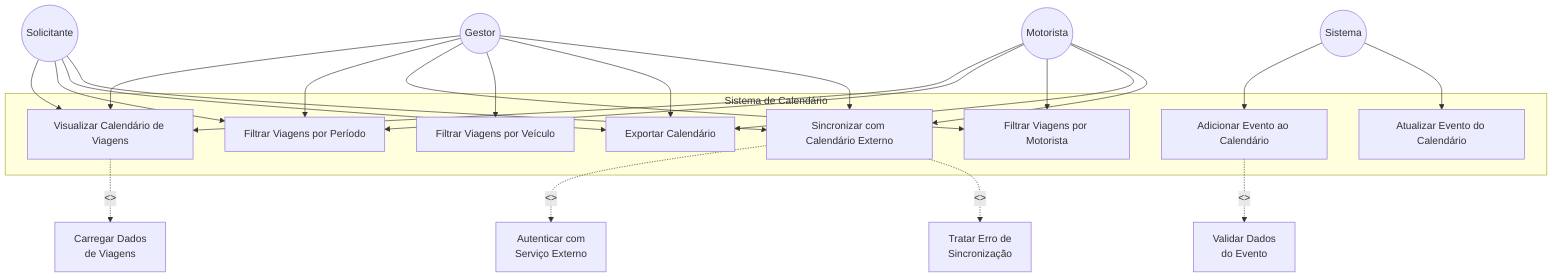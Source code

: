 graph TD
    actor1(("Solicitante"))
    actor2(("Gestor"))
    actor3(("Motorista"))
    actor4(("Sistema"))
    
    subgraph "Sistema de Calendário"
    A[Visualizar Calendário de Viagens]
    B[Filtrar Viagens por Período]
    C[Filtrar Viagens por Motorista]
    D[Filtrar Viagens por Veículo]
    E[Adicionar Evento ao Calendário]
    F[Atualizar Evento do Calendário]
    G[Sincronizar com Calendário Externo]
    H[Exportar Calendário]
    end
    
    actor1 --> A
    actor1 --> B
    actor1 --> H
    
    actor2 --> A
    actor2 --> B
    actor2 --> C
    actor2 --> D
    actor2 --> H
    
    actor3 --> A
    actor3 --> B
    actor3 --> C
    actor3 --> H
    
    actor4 --> E
    actor4 --> F
    
    actor1 --> G
    actor2 --> G
    actor3 --> G
    
    %% Includes e extends
    A -.->|<<include>>| I[Carregar Dados\nde Viagens]
    E -.->|<<include>>| J[Validar Dados\ndo Evento]
    G -.->|<<include>>| K[Autenticar com\nServiço Externo]
    
    %% Fluxo alternativo
    G -.->|<<extend>>| L[Tratar Erro de\nSincronização]